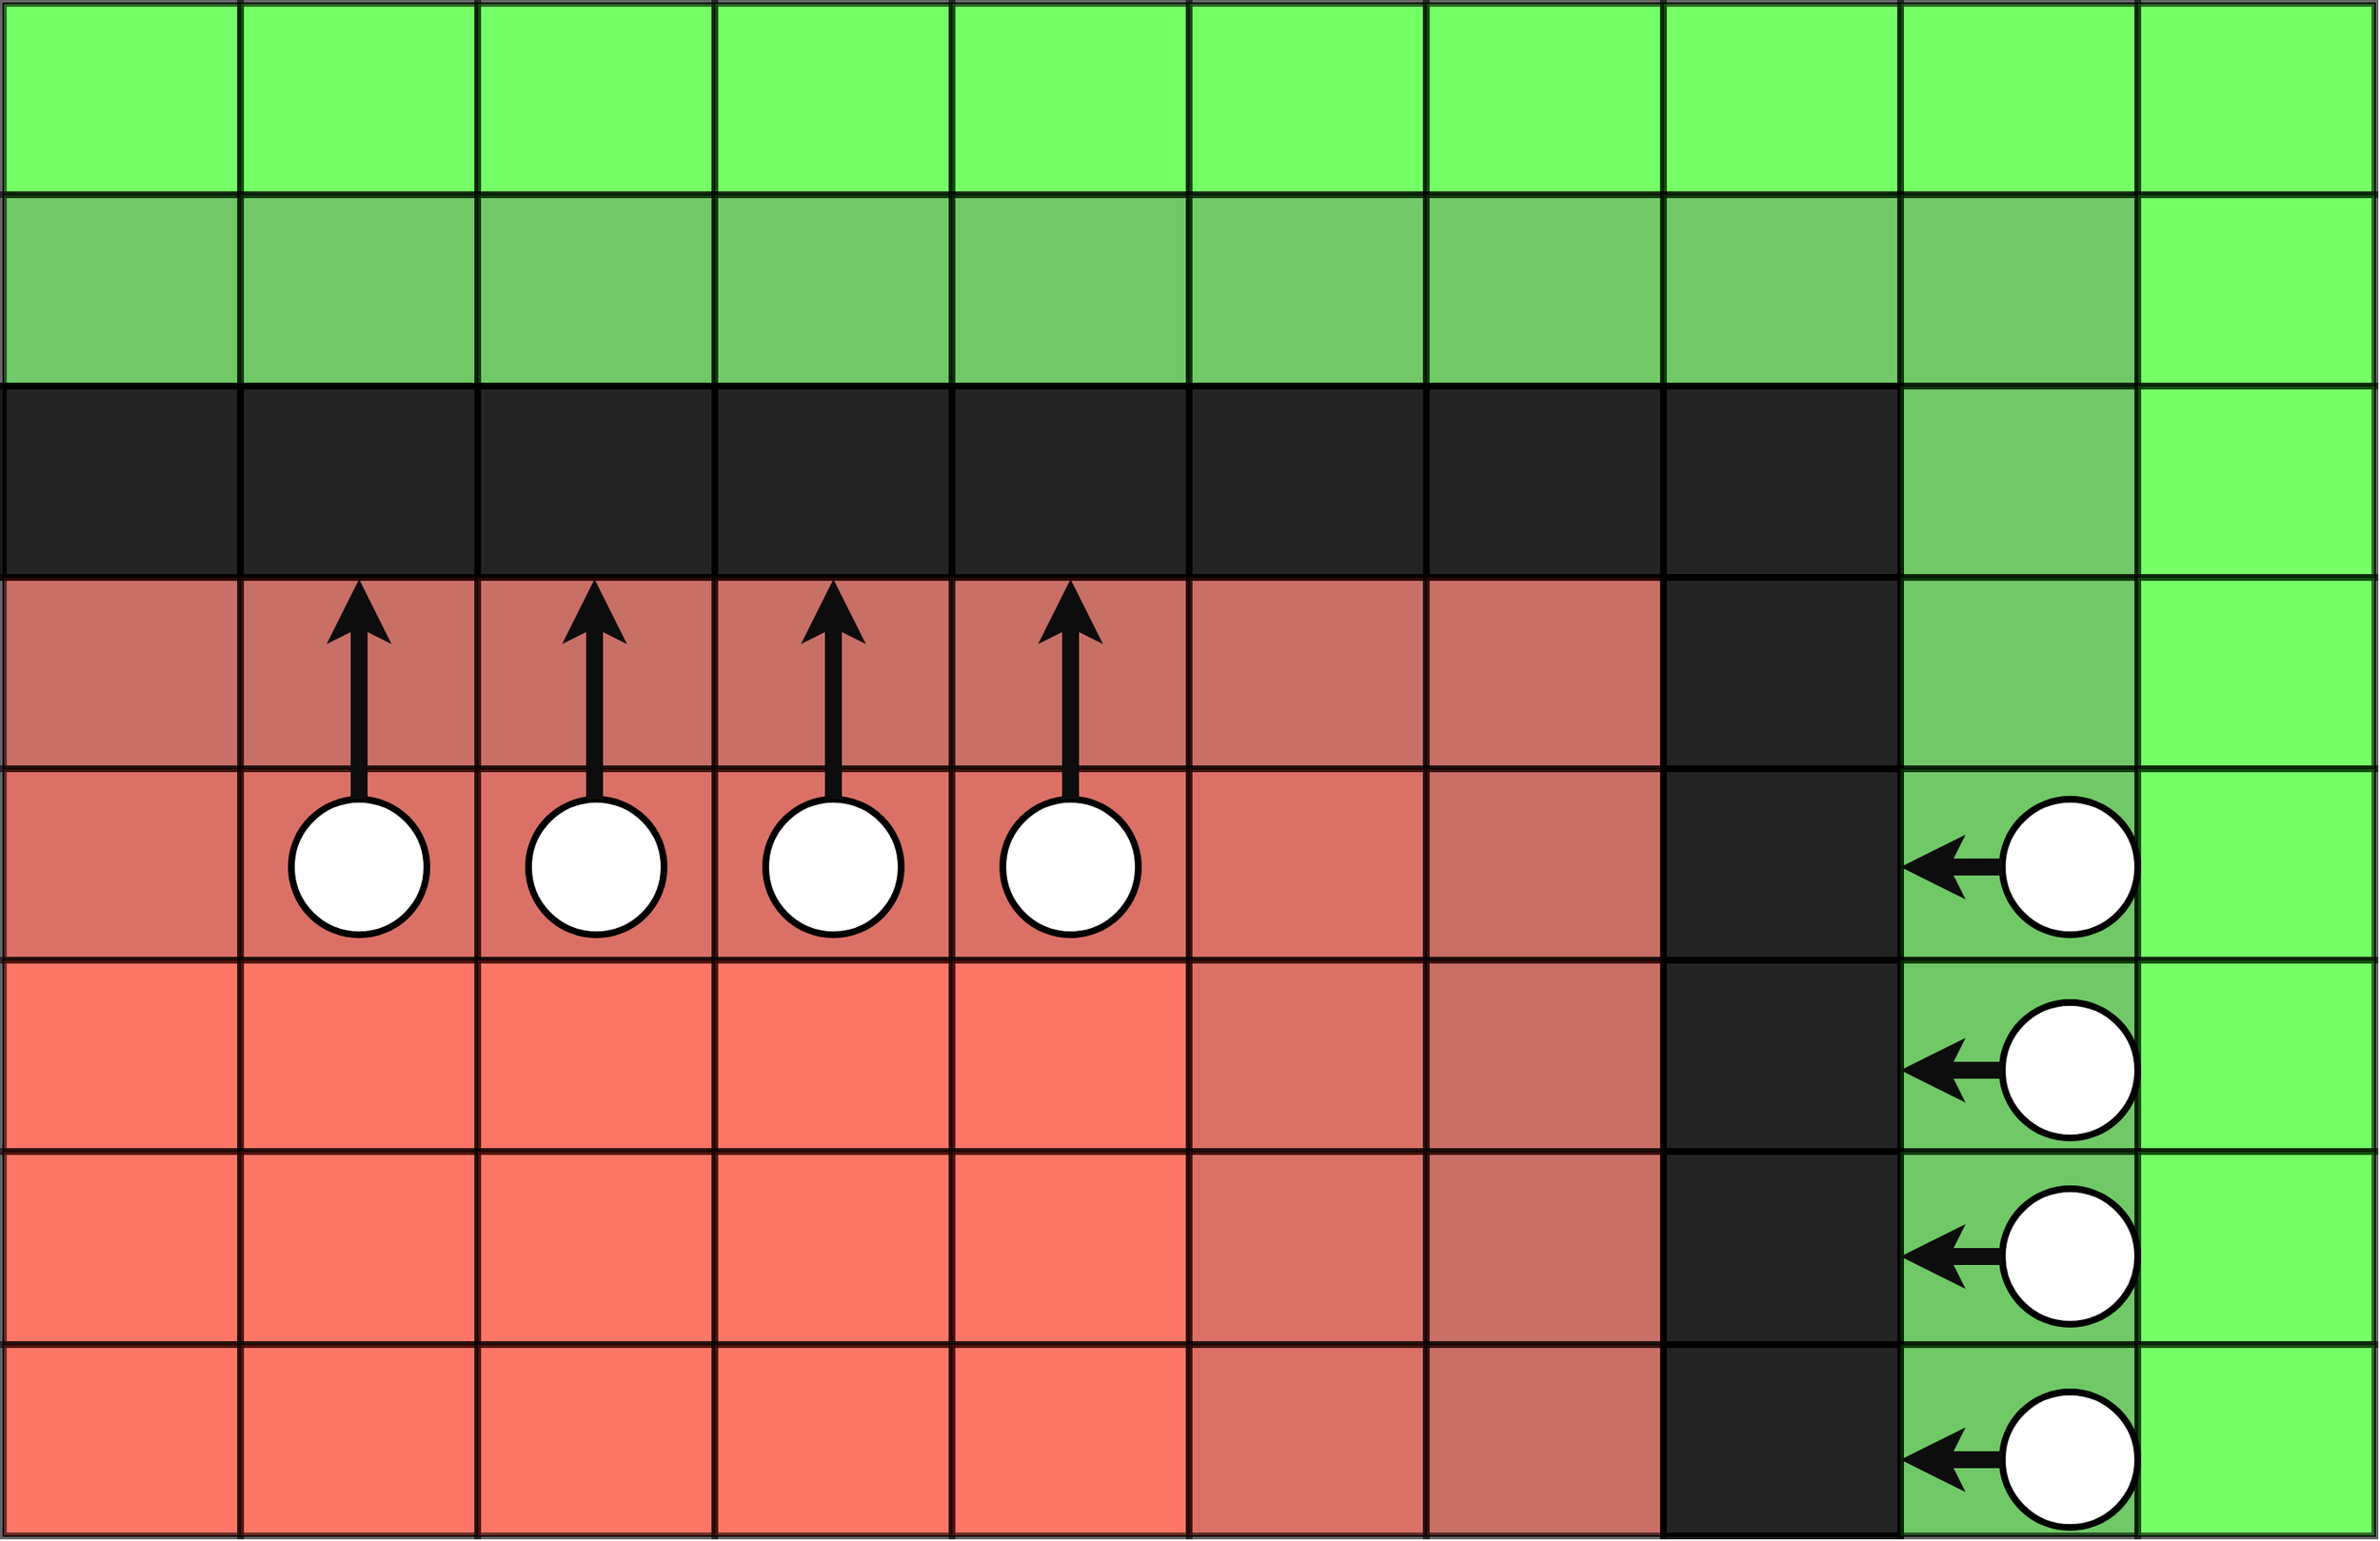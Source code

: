 <mxfile version="14.4.3" type="device"><diagram id="XIQuzPobHwHxNsGHWQhz" name="Page-1"><mxGraphModel dx="3388" dy="2040" grid="1" gridSize="10" guides="1" tooltips="1" connect="1" arrows="1" fold="1" page="1" pageScale="1" pageWidth="850" pageHeight="1100" math="0" shadow="0"><root><mxCell id="0"/><mxCell id="1" parent="0"/><mxCell id="8Eh080bOlcQhCWDe7b6V-1" value="" style="shape=table;html=1;whiteSpace=wrap;startSize=0;container=1;collapsible=0;childLayout=tableLayout;" parent="1" vertex="1"><mxGeometry x="60" y="30" width="1400" height="905" as="geometry"/></mxCell><mxCell id="8Eh080bOlcQhCWDe7b6V-2" value="" style="shape=partialRectangle;html=1;whiteSpace=wrap;collapsible=0;dropTarget=0;pointerEvents=0;fillColor=none;top=0;left=0;bottom=0;right=0;points=[[0,0.5],[1,0.5]];portConstraint=eastwest;fontSize=50;" parent="8Eh080bOlcQhCWDe7b6V-1" vertex="1"><mxGeometry width="1400" height="113" as="geometry"/></mxCell><mxCell id="8Eh080bOlcQhCWDe7b6V-14" value="" style="shape=partialRectangle;html=1;whiteSpace=wrap;connectable=0;top=1;left=1;bottom=1;right=1;overflow=hidden;fillColor=#1AFF00;strokeWidth=4;fontSize=54;opacity=60;" parent="8Eh080bOlcQhCWDe7b6V-2" vertex="1"><mxGeometry width="140" height="113" as="geometry"/></mxCell><mxCell id="8Eh080bOlcQhCWDe7b6V-17" value="" style="shape=partialRectangle;html=1;whiteSpace=wrap;connectable=0;top=1;left=1;bottom=1;right=1;overflow=hidden;fillColor=#1AFF00;strokeWidth=4;fontSize=54;opacity=60;" parent="8Eh080bOlcQhCWDe7b6V-2" vertex="1"><mxGeometry x="140" width="140" height="113" as="geometry"/></mxCell><mxCell id="8Eh080bOlcQhCWDe7b6V-3" value="" style="shape=partialRectangle;html=1;whiteSpace=wrap;connectable=0;top=1;left=1;bottom=1;right=1;overflow=hidden;fillColor=#1AFF00;strokeWidth=4;fontSize=54;opacity=60;" parent="8Eh080bOlcQhCWDe7b6V-2" vertex="1"><mxGeometry x="280" width="140" height="113" as="geometry"/></mxCell><mxCell id="8Eh080bOlcQhCWDe7b6V-32" style="shape=partialRectangle;html=1;whiteSpace=wrap;connectable=0;top=1;left=1;bottom=1;right=1;overflow=hidden;fillColor=#1AFF00;strokeWidth=4;opacity=60;" parent="8Eh080bOlcQhCWDe7b6V-2" vertex="1"><mxGeometry x="420" width="140" height="113" as="geometry"/></mxCell><mxCell id="8Eh080bOlcQhCWDe7b6V-29" style="shape=partialRectangle;html=1;whiteSpace=wrap;connectable=0;top=1;left=1;bottom=1;right=1;overflow=hidden;fillColor=#1AFF00;strokeWidth=4;opacity=60;" parent="8Eh080bOlcQhCWDe7b6V-2" vertex="1"><mxGeometry x="560" width="140" height="113" as="geometry"/></mxCell><mxCell id="8Eh080bOlcQhCWDe7b6V-26" style="shape=partialRectangle;html=1;whiteSpace=wrap;connectable=0;top=1;left=1;bottom=1;right=1;overflow=hidden;fillColor=#1AFF00;strokeWidth=4;opacity=60;" parent="8Eh080bOlcQhCWDe7b6V-2" vertex="1"><mxGeometry x="700" width="140" height="113" as="geometry"/></mxCell><mxCell id="8Eh080bOlcQhCWDe7b6V-23" style="shape=partialRectangle;html=1;whiteSpace=wrap;connectable=0;top=1;left=1;bottom=1;right=1;overflow=hidden;fillColor=#1AFF00;strokeWidth=4;opacity=60;" parent="8Eh080bOlcQhCWDe7b6V-2" vertex="1"><mxGeometry x="840" width="140" height="113" as="geometry"/></mxCell><mxCell id="8Eh080bOlcQhCWDe7b6V-20" style="shape=partialRectangle;html=1;whiteSpace=wrap;connectable=0;top=1;left=1;bottom=1;right=1;overflow=hidden;fillColor=#1AFF00;strokeWidth=4;opacity=60;" parent="8Eh080bOlcQhCWDe7b6V-2" vertex="1"><mxGeometry x="980" width="140" height="113" as="geometry"/></mxCell><mxCell id="8Eh080bOlcQhCWDe7b6V-4" value="" style="shape=partialRectangle;html=1;whiteSpace=wrap;connectable=0;top=1;left=1;bottom=1;right=1;overflow=hidden;fillColor=#1AFF00;strokeWidth=4;opacity=60;" parent="8Eh080bOlcQhCWDe7b6V-2" vertex="1"><mxGeometry x="1120" width="140" height="113" as="geometry"/></mxCell><mxCell id="8Eh080bOlcQhCWDe7b6V-5" value="" style="shape=partialRectangle;html=1;whiteSpace=wrap;connectable=0;top=1;left=1;bottom=1;right=1;overflow=hidden;fillColor=#1AFF00;strokeWidth=4;opacity=60;" parent="8Eh080bOlcQhCWDe7b6V-2" vertex="1"><mxGeometry x="1260" width="140" height="113" as="geometry"/></mxCell><mxCell id="8Eh080bOlcQhCWDe7b6V-79" style="shape=partialRectangle;html=1;whiteSpace=wrap;collapsible=0;dropTarget=0;pointerEvents=0;fillColor=none;top=0;left=0;bottom=0;right=0;points=[[0,0.5],[1,0.5]];portConstraint=eastwest;fontSize=54;" parent="8Eh080bOlcQhCWDe7b6V-1" vertex="1"><mxGeometry y="113" width="1400" height="113" as="geometry"/></mxCell><mxCell id="8Eh080bOlcQhCWDe7b6V-80" style="shape=partialRectangle;html=1;whiteSpace=wrap;connectable=0;top=1;left=1;bottom=1;right=1;overflow=hidden;fillColor=#11A600;strokeWidth=4;opacity=60;" parent="8Eh080bOlcQhCWDe7b6V-79" vertex="1"><mxGeometry width="140" height="113" as="geometry"/></mxCell><mxCell id="8Eh080bOlcQhCWDe7b6V-81" style="shape=partialRectangle;html=1;whiteSpace=wrap;connectable=0;top=1;left=1;bottom=1;right=1;overflow=hidden;fillColor=#11A600;strokeWidth=4;opacity=60;" parent="8Eh080bOlcQhCWDe7b6V-79" vertex="1"><mxGeometry x="140" width="140" height="113" as="geometry"/></mxCell><mxCell id="8Eh080bOlcQhCWDe7b6V-82" style="shape=partialRectangle;html=1;whiteSpace=wrap;connectable=0;top=1;left=1;bottom=1;right=1;overflow=hidden;fillColor=#11A600;strokeWidth=4;opacity=60;" parent="8Eh080bOlcQhCWDe7b6V-79" vertex="1"><mxGeometry x="280" width="140" height="113" as="geometry"/></mxCell><mxCell id="8Eh080bOlcQhCWDe7b6V-83" style="shape=partialRectangle;html=1;whiteSpace=wrap;connectable=0;top=1;left=1;bottom=1;right=1;overflow=hidden;fillColor=#11A600;strokeWidth=4;opacity=60;" parent="8Eh080bOlcQhCWDe7b6V-79" vertex="1"><mxGeometry x="420" width="140" height="113" as="geometry"/></mxCell><mxCell id="8Eh080bOlcQhCWDe7b6V-84" style="shape=partialRectangle;html=1;whiteSpace=wrap;connectable=0;top=1;left=1;bottom=1;right=1;overflow=hidden;fillColor=#11A600;strokeWidth=4;opacity=60;" parent="8Eh080bOlcQhCWDe7b6V-79" vertex="1"><mxGeometry x="560" width="140" height="113" as="geometry"/></mxCell><mxCell id="8Eh080bOlcQhCWDe7b6V-85" style="shape=partialRectangle;html=1;whiteSpace=wrap;connectable=0;top=1;left=1;bottom=1;right=1;overflow=hidden;fillColor=#11A600;strokeWidth=4;opacity=60;" parent="8Eh080bOlcQhCWDe7b6V-79" vertex="1"><mxGeometry x="700" width="140" height="113" as="geometry"/></mxCell><mxCell id="8Eh080bOlcQhCWDe7b6V-86" style="shape=partialRectangle;html=1;whiteSpace=wrap;connectable=0;top=1;left=1;bottom=1;right=1;overflow=hidden;fillColor=#11A600;strokeWidth=4;opacity=60;" parent="8Eh080bOlcQhCWDe7b6V-79" vertex="1"><mxGeometry x="840" width="140" height="113" as="geometry"/></mxCell><mxCell id="8Eh080bOlcQhCWDe7b6V-87" style="shape=partialRectangle;html=1;whiteSpace=wrap;connectable=0;top=1;left=1;bottom=1;right=1;overflow=hidden;fillColor=#11A600;strokeWidth=4;opacity=60;" parent="8Eh080bOlcQhCWDe7b6V-79" vertex="1"><mxGeometry x="980" width="140" height="113" as="geometry"/></mxCell><mxCell id="8Eh080bOlcQhCWDe7b6V-88" style="shape=partialRectangle;html=1;whiteSpace=wrap;connectable=0;top=1;left=1;bottom=1;right=1;overflow=hidden;fillColor=#11A600;strokeWidth=4;opacity=60;" parent="8Eh080bOlcQhCWDe7b6V-79" vertex="1"><mxGeometry x="1120" width="140" height="113" as="geometry"/></mxCell><mxCell id="8Eh080bOlcQhCWDe7b6V-89" style="shape=partialRectangle;html=1;whiteSpace=wrap;connectable=0;top=1;left=1;bottom=1;right=1;overflow=hidden;fillColor=#1AFF00;strokeWidth=4;opacity=60;" parent="8Eh080bOlcQhCWDe7b6V-79" vertex="1"><mxGeometry x="1260" width="140" height="113" as="geometry"/></mxCell><mxCell id="8Eh080bOlcQhCWDe7b6V-68" style="shape=partialRectangle;html=1;whiteSpace=wrap;collapsible=0;dropTarget=0;pointerEvents=0;fillColor=none;top=0;left=0;bottom=0;right=0;points=[[0,0.5],[1,0.5]];portConstraint=eastwest;fontSize=54;" parent="8Eh080bOlcQhCWDe7b6V-1" vertex="1"><mxGeometry y="226" width="1400" height="113" as="geometry"/></mxCell><mxCell id="8Eh080bOlcQhCWDe7b6V-69" style="shape=partialRectangle;html=1;whiteSpace=wrap;connectable=0;top=1;left=1;bottom=1;right=1;overflow=hidden;fillColor=#0D0D0D;strokeWidth=4;opacity=90;" parent="8Eh080bOlcQhCWDe7b6V-68" vertex="1"><mxGeometry width="140" height="113" as="geometry"/></mxCell><mxCell id="8Eh080bOlcQhCWDe7b6V-70" style="shape=partialRectangle;html=1;whiteSpace=wrap;connectable=0;top=1;left=1;bottom=1;right=1;overflow=hidden;fillColor=#0D0D0D;strokeWidth=4;opacity=90;" parent="8Eh080bOlcQhCWDe7b6V-68" vertex="1"><mxGeometry x="140" width="140" height="113" as="geometry"/></mxCell><mxCell id="8Eh080bOlcQhCWDe7b6V-71" style="shape=partialRectangle;html=1;whiteSpace=wrap;connectable=0;top=1;left=1;bottom=1;right=1;overflow=hidden;fillColor=#0D0D0D;strokeWidth=4;opacity=90;" parent="8Eh080bOlcQhCWDe7b6V-68" vertex="1"><mxGeometry x="280" width="140" height="113" as="geometry"/></mxCell><mxCell id="8Eh080bOlcQhCWDe7b6V-72" style="shape=partialRectangle;html=1;whiteSpace=wrap;connectable=0;top=1;left=1;bottom=1;right=1;overflow=hidden;fillColor=#0D0D0D;strokeWidth=4;opacity=90;" parent="8Eh080bOlcQhCWDe7b6V-68" vertex="1"><mxGeometry x="420" width="140" height="113" as="geometry"/></mxCell><mxCell id="8Eh080bOlcQhCWDe7b6V-73" style="shape=partialRectangle;html=1;whiteSpace=wrap;connectable=0;top=1;left=1;bottom=1;right=1;overflow=hidden;fillColor=#0D0D0D;strokeWidth=4;opacity=90;" parent="8Eh080bOlcQhCWDe7b6V-68" vertex="1"><mxGeometry x="560" width="140" height="113" as="geometry"/></mxCell><mxCell id="8Eh080bOlcQhCWDe7b6V-74" style="shape=partialRectangle;html=1;whiteSpace=wrap;connectable=0;top=1;left=1;bottom=1;right=1;overflow=hidden;fillColor=#0D0D0D;strokeWidth=4;opacity=90;" parent="8Eh080bOlcQhCWDe7b6V-68" vertex="1"><mxGeometry x="700" width="140" height="113" as="geometry"/></mxCell><mxCell id="8Eh080bOlcQhCWDe7b6V-75" style="shape=partialRectangle;html=1;whiteSpace=wrap;connectable=0;top=1;left=1;bottom=1;right=1;overflow=hidden;fillColor=#0D0D0D;strokeWidth=4;opacity=90;" parent="8Eh080bOlcQhCWDe7b6V-68" vertex="1"><mxGeometry x="840" width="140" height="113" as="geometry"/></mxCell><mxCell id="8Eh080bOlcQhCWDe7b6V-76" style="shape=partialRectangle;html=1;whiteSpace=wrap;connectable=0;top=1;left=1;bottom=1;right=1;overflow=hidden;fillColor=#0D0D0D;strokeWidth=4;opacity=90;" parent="8Eh080bOlcQhCWDe7b6V-68" vertex="1"><mxGeometry x="980" width="140" height="113" as="geometry"/></mxCell><mxCell id="8Eh080bOlcQhCWDe7b6V-77" style="shape=partialRectangle;html=1;whiteSpace=wrap;connectable=0;top=1;left=1;bottom=1;right=1;overflow=hidden;fillColor=#11A600;strokeWidth=4;opacity=60;" parent="8Eh080bOlcQhCWDe7b6V-68" vertex="1"><mxGeometry x="1120" width="140" height="113" as="geometry"/></mxCell><mxCell id="8Eh080bOlcQhCWDe7b6V-78" style="shape=partialRectangle;html=1;whiteSpace=wrap;connectable=0;top=1;left=1;bottom=1;right=1;overflow=hidden;fillColor=#1AFF00;strokeWidth=4;opacity=60;" parent="8Eh080bOlcQhCWDe7b6V-68" vertex="1"><mxGeometry x="1260" width="140" height="113" as="geometry"/></mxCell><mxCell id="8Eh080bOlcQhCWDe7b6V-57" style="shape=partialRectangle;html=1;whiteSpace=wrap;collapsible=0;dropTarget=0;pointerEvents=0;fillColor=none;top=0;left=0;bottom=0;right=0;points=[[0,0.5],[1,0.5]];portConstraint=eastwest;fontSize=54;" parent="8Eh080bOlcQhCWDe7b6V-1" vertex="1"><mxGeometry y="339" width="1400" height="113" as="geometry"/></mxCell><mxCell id="8Eh080bOlcQhCWDe7b6V-58" style="shape=partialRectangle;html=1;whiteSpace=wrap;connectable=0;top=1;left=1;bottom=1;right=1;overflow=hidden;fillColor=#A31000;strokeWidth=4;opacity=60;" parent="8Eh080bOlcQhCWDe7b6V-57" vertex="1"><mxGeometry width="140" height="113" as="geometry"/></mxCell><mxCell id="8Eh080bOlcQhCWDe7b6V-59" style="shape=partialRectangle;html=1;whiteSpace=wrap;connectable=0;top=1;left=1;bottom=1;right=1;overflow=hidden;fillColor=#A31000;strokeWidth=4;opacity=60;" parent="8Eh080bOlcQhCWDe7b6V-57" vertex="1"><mxGeometry x="140" width="140" height="113" as="geometry"/></mxCell><mxCell id="8Eh080bOlcQhCWDe7b6V-60" style="shape=partialRectangle;html=1;whiteSpace=wrap;connectable=0;top=1;left=1;bottom=1;right=1;overflow=hidden;fillColor=#A31000;strokeWidth=4;opacity=60;" parent="8Eh080bOlcQhCWDe7b6V-57" vertex="1"><mxGeometry x="280" width="140" height="113" as="geometry"/></mxCell><mxCell id="8Eh080bOlcQhCWDe7b6V-61" style="shape=partialRectangle;html=1;whiteSpace=wrap;connectable=0;top=1;left=1;bottom=1;right=1;overflow=hidden;fillColor=#A31000;strokeWidth=4;opacity=60;" parent="8Eh080bOlcQhCWDe7b6V-57" vertex="1"><mxGeometry x="420" width="140" height="113" as="geometry"/></mxCell><mxCell id="8Eh080bOlcQhCWDe7b6V-62" style="shape=partialRectangle;html=1;whiteSpace=wrap;connectable=0;top=1;left=1;bottom=1;right=1;overflow=hidden;fillColor=#A31000;strokeWidth=4;opacity=60;" parent="8Eh080bOlcQhCWDe7b6V-57" vertex="1"><mxGeometry x="560" width="140" height="113" as="geometry"/></mxCell><mxCell id="8Eh080bOlcQhCWDe7b6V-63" style="shape=partialRectangle;html=1;whiteSpace=wrap;connectable=0;top=1;left=1;bottom=1;right=1;overflow=hidden;fillColor=#A31000;strokeWidth=4;opacity=60;" parent="8Eh080bOlcQhCWDe7b6V-57" vertex="1"><mxGeometry x="700" width="140" height="113" as="geometry"/></mxCell><mxCell id="8Eh080bOlcQhCWDe7b6V-64" style="shape=partialRectangle;html=1;whiteSpace=wrap;connectable=0;top=1;left=1;bottom=1;right=1;overflow=hidden;fillColor=#A31000;strokeWidth=4;opacity=60;" parent="8Eh080bOlcQhCWDe7b6V-57" vertex="1"><mxGeometry x="840" width="140" height="113" as="geometry"/></mxCell><mxCell id="8Eh080bOlcQhCWDe7b6V-65" style="shape=partialRectangle;html=1;whiteSpace=wrap;connectable=0;top=1;left=1;bottom=1;right=1;overflow=hidden;fillColor=#0D0D0D;strokeWidth=4;opacity=90;" parent="8Eh080bOlcQhCWDe7b6V-57" vertex="1"><mxGeometry x="980" width="140" height="113" as="geometry"/></mxCell><mxCell id="8Eh080bOlcQhCWDe7b6V-66" style="shape=partialRectangle;html=1;whiteSpace=wrap;connectable=0;top=1;left=1;bottom=1;right=1;overflow=hidden;fillColor=#11A600;strokeWidth=4;opacity=60;" parent="8Eh080bOlcQhCWDe7b6V-57" vertex="1"><mxGeometry x="1120" width="140" height="113" as="geometry"/></mxCell><mxCell id="8Eh080bOlcQhCWDe7b6V-67" style="shape=partialRectangle;html=1;whiteSpace=wrap;connectable=0;top=1;left=1;bottom=1;right=1;overflow=hidden;fillColor=#1AFF00;strokeWidth=4;opacity=60;" parent="8Eh080bOlcQhCWDe7b6V-57" vertex="1"><mxGeometry x="1260" width="140" height="113" as="geometry"/></mxCell><mxCell id="8Eh080bOlcQhCWDe7b6V-46" style="shape=partialRectangle;html=1;whiteSpace=wrap;collapsible=0;dropTarget=0;pointerEvents=0;fillColor=none;top=0;left=0;bottom=0;right=0;points=[[0,0.5],[1,0.5]];portConstraint=eastwest;fontSize=54;" parent="8Eh080bOlcQhCWDe7b6V-1" vertex="1"><mxGeometry y="452" width="1400" height="113" as="geometry"/></mxCell><mxCell id="8Eh080bOlcQhCWDe7b6V-47" style="shape=partialRectangle;html=1;whiteSpace=wrap;connectable=0;top=1;left=1;bottom=1;right=1;overflow=hidden;fillColor=#C41300;strokeWidth=4;opacity=60;" parent="8Eh080bOlcQhCWDe7b6V-46" vertex="1"><mxGeometry width="140" height="113" as="geometry"/></mxCell><mxCell id="8Eh080bOlcQhCWDe7b6V-48" style="shape=partialRectangle;html=1;whiteSpace=wrap;connectable=0;top=1;left=1;bottom=1;right=1;overflow=hidden;fillColor=#C41300;strokeWidth=4;opacity=60;" parent="8Eh080bOlcQhCWDe7b6V-46" vertex="1"><mxGeometry x="140" width="140" height="113" as="geometry"/></mxCell><mxCell id="8Eh080bOlcQhCWDe7b6V-49" style="shape=partialRectangle;html=1;whiteSpace=wrap;connectable=0;top=1;left=1;bottom=1;right=1;overflow=hidden;fillColor=#C41300;strokeWidth=4;opacity=60;" parent="8Eh080bOlcQhCWDe7b6V-46" vertex="1"><mxGeometry x="280" width="140" height="113" as="geometry"/></mxCell><mxCell id="8Eh080bOlcQhCWDe7b6V-50" style="shape=partialRectangle;html=1;whiteSpace=wrap;connectable=0;top=1;left=1;bottom=1;right=1;overflow=hidden;fillColor=#C41300;strokeWidth=4;opacity=60;" parent="8Eh080bOlcQhCWDe7b6V-46" vertex="1"><mxGeometry x="420" width="140" height="113" as="geometry"/></mxCell><mxCell id="8Eh080bOlcQhCWDe7b6V-51" style="shape=partialRectangle;html=1;whiteSpace=wrap;connectable=0;top=1;left=1;bottom=1;right=1;overflow=hidden;fillColor=#C41300;strokeWidth=4;opacity=60;" parent="8Eh080bOlcQhCWDe7b6V-46" vertex="1"><mxGeometry x="560" width="140" height="113" as="geometry"/></mxCell><mxCell id="8Eh080bOlcQhCWDe7b6V-52" style="shape=partialRectangle;html=1;whiteSpace=wrap;connectable=0;top=1;left=1;bottom=1;right=1;overflow=hidden;fillColor=#C41300;strokeWidth=4;opacity=60;" parent="8Eh080bOlcQhCWDe7b6V-46" vertex="1"><mxGeometry x="700" width="140" height="113" as="geometry"/></mxCell><mxCell id="8Eh080bOlcQhCWDe7b6V-53" style="shape=partialRectangle;html=1;whiteSpace=wrap;connectable=0;top=1;left=1;bottom=1;right=1;overflow=hidden;fillColor=#A31000;strokeWidth=4;opacity=60;" parent="8Eh080bOlcQhCWDe7b6V-46" vertex="1"><mxGeometry x="840" width="140" height="113" as="geometry"/></mxCell><mxCell id="8Eh080bOlcQhCWDe7b6V-54" style="shape=partialRectangle;html=1;whiteSpace=wrap;connectable=0;top=1;left=1;bottom=1;right=1;overflow=hidden;fillColor=#0D0D0D;strokeWidth=4;opacity=90;" parent="8Eh080bOlcQhCWDe7b6V-46" vertex="1"><mxGeometry x="980" width="140" height="113" as="geometry"/></mxCell><mxCell id="8Eh080bOlcQhCWDe7b6V-55" style="shape=partialRectangle;html=1;whiteSpace=wrap;connectable=0;top=1;left=1;bottom=1;right=1;overflow=hidden;fillColor=#11A600;strokeWidth=4;opacity=60;" parent="8Eh080bOlcQhCWDe7b6V-46" vertex="1"><mxGeometry x="1120" width="140" height="113" as="geometry"/></mxCell><mxCell id="8Eh080bOlcQhCWDe7b6V-56" style="shape=partialRectangle;html=1;whiteSpace=wrap;connectable=0;top=1;left=1;bottom=1;right=1;overflow=hidden;fillColor=#1AFF00;strokeWidth=4;opacity=60;" parent="8Eh080bOlcQhCWDe7b6V-46" vertex="1"><mxGeometry x="1260" width="140" height="113" as="geometry"/></mxCell><mxCell id="8Eh080bOlcQhCWDe7b6V-35" style="shape=partialRectangle;html=1;whiteSpace=wrap;collapsible=0;dropTarget=0;pointerEvents=0;fillColor=none;top=0;left=0;bottom=0;right=0;points=[[0,0.5],[1,0.5]];portConstraint=eastwest;fontSize=54;" parent="8Eh080bOlcQhCWDe7b6V-1" vertex="1"><mxGeometry y="565" width="1400" height="113" as="geometry"/></mxCell><mxCell id="8Eh080bOlcQhCWDe7b6V-36" style="shape=partialRectangle;html=1;whiteSpace=wrap;connectable=0;top=1;left=1;bottom=1;right=1;overflow=hidden;fillColor=#FF1900;strokeWidth=4;opacity=60;" parent="8Eh080bOlcQhCWDe7b6V-35" vertex="1"><mxGeometry width="140" height="113" as="geometry"/></mxCell><mxCell id="8Eh080bOlcQhCWDe7b6V-37" style="shape=partialRectangle;html=1;whiteSpace=wrap;connectable=0;top=1;left=1;bottom=1;right=1;overflow=hidden;fillColor=#FF1900;strokeWidth=4;opacity=60;" parent="8Eh080bOlcQhCWDe7b6V-35" vertex="1"><mxGeometry x="140" width="140" height="113" as="geometry"/></mxCell><mxCell id="8Eh080bOlcQhCWDe7b6V-38" style="shape=partialRectangle;html=1;whiteSpace=wrap;connectable=0;top=1;left=1;bottom=1;right=1;overflow=hidden;fillColor=#FF1900;strokeWidth=4;opacity=60;" parent="8Eh080bOlcQhCWDe7b6V-35" vertex="1"><mxGeometry x="280" width="140" height="113" as="geometry"/></mxCell><mxCell id="8Eh080bOlcQhCWDe7b6V-39" style="shape=partialRectangle;html=1;whiteSpace=wrap;connectable=0;top=1;left=1;bottom=1;right=1;overflow=hidden;fillColor=#FF1900;strokeWidth=4;opacity=60;" parent="8Eh080bOlcQhCWDe7b6V-35" vertex="1"><mxGeometry x="420" width="140" height="113" as="geometry"/></mxCell><mxCell id="8Eh080bOlcQhCWDe7b6V-40" style="shape=partialRectangle;html=1;whiteSpace=wrap;connectable=0;top=1;left=1;bottom=1;right=1;overflow=hidden;fillColor=#FF1900;strokeWidth=4;opacity=60;" parent="8Eh080bOlcQhCWDe7b6V-35" vertex="1"><mxGeometry x="560" width="140" height="113" as="geometry"/></mxCell><mxCell id="8Eh080bOlcQhCWDe7b6V-41" style="shape=partialRectangle;html=1;whiteSpace=wrap;connectable=0;top=1;left=1;bottom=1;right=1;overflow=hidden;fillColor=#C41300;strokeWidth=4;opacity=60;" parent="8Eh080bOlcQhCWDe7b6V-35" vertex="1"><mxGeometry x="700" width="140" height="113" as="geometry"/></mxCell><mxCell id="8Eh080bOlcQhCWDe7b6V-42" style="shape=partialRectangle;html=1;whiteSpace=wrap;connectable=0;top=1;left=1;bottom=1;right=1;overflow=hidden;fillColor=#A31000;strokeWidth=4;opacity=60;" parent="8Eh080bOlcQhCWDe7b6V-35" vertex="1"><mxGeometry x="840" width="140" height="113" as="geometry"/></mxCell><mxCell id="8Eh080bOlcQhCWDe7b6V-43" style="shape=partialRectangle;html=1;whiteSpace=wrap;connectable=0;top=1;left=1;bottom=1;right=1;overflow=hidden;fillColor=#0D0D0D;strokeWidth=4;opacity=90;" parent="8Eh080bOlcQhCWDe7b6V-35" vertex="1"><mxGeometry x="980" width="140" height="113" as="geometry"/></mxCell><mxCell id="8Eh080bOlcQhCWDe7b6V-44" style="shape=partialRectangle;html=1;whiteSpace=wrap;connectable=0;top=1;left=1;bottom=1;right=1;overflow=hidden;fillColor=#11A600;strokeWidth=4;opacity=60;" parent="8Eh080bOlcQhCWDe7b6V-35" vertex="1"><mxGeometry x="1120" width="140" height="113" as="geometry"/></mxCell><mxCell id="8Eh080bOlcQhCWDe7b6V-45" style="shape=partialRectangle;html=1;whiteSpace=wrap;connectable=0;top=1;left=1;bottom=1;right=1;overflow=hidden;fillColor=#1AFF00;strokeWidth=4;opacity=60;" parent="8Eh080bOlcQhCWDe7b6V-35" vertex="1"><mxGeometry x="1260" width="140" height="113" as="geometry"/></mxCell><mxCell id="8Eh080bOlcQhCWDe7b6V-6" value="" style="shape=partialRectangle;html=1;whiteSpace=wrap;collapsible=0;dropTarget=0;pointerEvents=0;fillColor=none;top=0;left=0;bottom=0;right=0;points=[[0,0.5],[1,0.5]];portConstraint=eastwest;fontSize=54;" parent="8Eh080bOlcQhCWDe7b6V-1" vertex="1"><mxGeometry y="678" width="1400" height="114" as="geometry"/></mxCell><mxCell id="8Eh080bOlcQhCWDe7b6V-15" style="shape=partialRectangle;html=1;whiteSpace=wrap;connectable=0;top=1;left=1;bottom=1;right=1;overflow=hidden;fillColor=#FF1900;strokeWidth=4;opacity=60;" parent="8Eh080bOlcQhCWDe7b6V-6" vertex="1"><mxGeometry width="140" height="114" as="geometry"/></mxCell><mxCell id="8Eh080bOlcQhCWDe7b6V-18" style="shape=partialRectangle;html=1;whiteSpace=wrap;connectable=0;top=1;left=1;bottom=1;right=1;overflow=hidden;fillColor=#FF1900;strokeWidth=4;opacity=60;" parent="8Eh080bOlcQhCWDe7b6V-6" vertex="1"><mxGeometry x="140" width="140" height="114" as="geometry"/></mxCell><mxCell id="8Eh080bOlcQhCWDe7b6V-7" value="" style="shape=partialRectangle;html=1;whiteSpace=wrap;connectable=0;top=1;left=1;bottom=1;right=1;overflow=hidden;fillColor=#FF1900;strokeWidth=4;opacity=60;" parent="8Eh080bOlcQhCWDe7b6V-6" vertex="1"><mxGeometry x="280" width="140" height="114" as="geometry"/></mxCell><mxCell id="8Eh080bOlcQhCWDe7b6V-33" style="shape=partialRectangle;html=1;whiteSpace=wrap;connectable=0;top=1;left=1;bottom=1;right=1;overflow=hidden;fillColor=#FF1900;strokeWidth=4;opacity=60;" parent="8Eh080bOlcQhCWDe7b6V-6" vertex="1"><mxGeometry x="420" width="140" height="114" as="geometry"/></mxCell><mxCell id="8Eh080bOlcQhCWDe7b6V-30" style="shape=partialRectangle;html=1;whiteSpace=wrap;connectable=0;top=1;left=1;bottom=1;right=1;overflow=hidden;fillColor=#FF1900;strokeWidth=4;opacity=60;" parent="8Eh080bOlcQhCWDe7b6V-6" vertex="1"><mxGeometry x="560" width="140" height="114" as="geometry"/></mxCell><mxCell id="8Eh080bOlcQhCWDe7b6V-27" style="shape=partialRectangle;html=1;whiteSpace=wrap;connectable=0;top=1;left=1;bottom=1;right=1;overflow=hidden;fillColor=#C41300;strokeWidth=4;opacity=60;" parent="8Eh080bOlcQhCWDe7b6V-6" vertex="1"><mxGeometry x="700" width="140" height="114" as="geometry"/></mxCell><mxCell id="8Eh080bOlcQhCWDe7b6V-24" style="shape=partialRectangle;html=1;whiteSpace=wrap;connectable=0;top=1;left=1;bottom=1;right=1;overflow=hidden;fillColor=#A31000;strokeWidth=4;opacity=60;" parent="8Eh080bOlcQhCWDe7b6V-6" vertex="1"><mxGeometry x="840" width="140" height="114" as="geometry"/></mxCell><mxCell id="8Eh080bOlcQhCWDe7b6V-21" style="shape=partialRectangle;html=1;whiteSpace=wrap;connectable=0;top=1;left=1;bottom=1;right=1;overflow=hidden;fillColor=#0D0D0D;strokeWidth=4;opacity=90;" parent="8Eh080bOlcQhCWDe7b6V-6" vertex="1"><mxGeometry x="980" width="140" height="114" as="geometry"/></mxCell><mxCell id="8Eh080bOlcQhCWDe7b6V-8" value="" style="shape=partialRectangle;html=1;whiteSpace=wrap;connectable=0;top=1;left=1;bottom=1;right=1;overflow=hidden;fillColor=#11A600;strokeWidth=4;opacity=60;" parent="8Eh080bOlcQhCWDe7b6V-6" vertex="1"><mxGeometry x="1120" width="140" height="114" as="geometry"/></mxCell><mxCell id="8Eh080bOlcQhCWDe7b6V-9" value="" style="shape=partialRectangle;html=1;whiteSpace=wrap;connectable=0;top=1;left=1;bottom=1;right=1;overflow=hidden;fillColor=#1AFF00;strokeWidth=4;opacity=60;" parent="8Eh080bOlcQhCWDe7b6V-6" vertex="1"><mxGeometry x="1260" width="140" height="114" as="geometry"/></mxCell><mxCell id="8Eh080bOlcQhCWDe7b6V-10" value="" style="shape=partialRectangle;html=1;whiteSpace=wrap;collapsible=0;dropTarget=0;pointerEvents=0;fillColor=none;top=0;left=0;bottom=0;right=0;points=[[0,0.5],[1,0.5]];portConstraint=eastwest;fontSize=54;" parent="8Eh080bOlcQhCWDe7b6V-1" vertex="1"><mxGeometry y="792" width="1400" height="113" as="geometry"/></mxCell><mxCell id="8Eh080bOlcQhCWDe7b6V-16" style="shape=partialRectangle;html=1;whiteSpace=wrap;connectable=0;top=1;left=1;bottom=1;right=1;overflow=hidden;fillColor=#FF1900;strokeWidth=4;opacity=60;" parent="8Eh080bOlcQhCWDe7b6V-10" vertex="1"><mxGeometry width="140" height="113" as="geometry"/></mxCell><mxCell id="8Eh080bOlcQhCWDe7b6V-19" style="shape=partialRectangle;html=1;whiteSpace=wrap;connectable=0;top=1;left=1;bottom=1;right=1;overflow=hidden;fillColor=#FF1900;strokeWidth=4;opacity=60;" parent="8Eh080bOlcQhCWDe7b6V-10" vertex="1"><mxGeometry x="140" width="140" height="113" as="geometry"/></mxCell><mxCell id="8Eh080bOlcQhCWDe7b6V-11" value="" style="shape=partialRectangle;html=1;whiteSpace=wrap;connectable=0;top=1;left=1;bottom=1;right=1;overflow=hidden;fillColor=#FF1900;strokeWidth=4;opacity=60;" parent="8Eh080bOlcQhCWDe7b6V-10" vertex="1"><mxGeometry x="280" width="140" height="113" as="geometry"/></mxCell><mxCell id="8Eh080bOlcQhCWDe7b6V-34" style="shape=partialRectangle;html=1;whiteSpace=wrap;connectable=0;top=1;left=1;bottom=1;right=1;overflow=hidden;fillColor=#FF1900;strokeWidth=4;opacity=60;" parent="8Eh080bOlcQhCWDe7b6V-10" vertex="1"><mxGeometry x="420" width="140" height="113" as="geometry"/></mxCell><mxCell id="8Eh080bOlcQhCWDe7b6V-31" style="shape=partialRectangle;html=1;whiteSpace=wrap;connectable=0;top=1;left=1;bottom=1;right=1;overflow=hidden;fillColor=#FF1900;strokeWidth=4;opacity=60;" parent="8Eh080bOlcQhCWDe7b6V-10" vertex="1"><mxGeometry x="560" width="140" height="113" as="geometry"/></mxCell><mxCell id="8Eh080bOlcQhCWDe7b6V-28" style="shape=partialRectangle;html=1;whiteSpace=wrap;connectable=0;top=1;left=1;bottom=1;right=1;overflow=hidden;fillColor=#C41300;strokeWidth=4;opacity=60;" parent="8Eh080bOlcQhCWDe7b6V-10" vertex="1"><mxGeometry x="700" width="140" height="113" as="geometry"/></mxCell><mxCell id="8Eh080bOlcQhCWDe7b6V-25" style="shape=partialRectangle;html=1;whiteSpace=wrap;connectable=0;top=1;left=1;bottom=1;right=1;overflow=hidden;fillColor=#A31000;strokeWidth=4;opacity=60;" parent="8Eh080bOlcQhCWDe7b6V-10" vertex="1"><mxGeometry x="840" width="140" height="113" as="geometry"/></mxCell><mxCell id="8Eh080bOlcQhCWDe7b6V-22" style="shape=partialRectangle;html=1;whiteSpace=wrap;connectable=0;top=1;left=1;bottom=1;right=1;overflow=hidden;fillColor=#0D0D0D;strokeWidth=4;opacity=90;" parent="8Eh080bOlcQhCWDe7b6V-10" vertex="1"><mxGeometry x="980" width="140" height="113" as="geometry"/></mxCell><mxCell id="8Eh080bOlcQhCWDe7b6V-12" value="" style="shape=partialRectangle;html=1;whiteSpace=wrap;connectable=0;top=1;left=1;bottom=1;right=1;overflow=hidden;fillColor=#11A600;strokeWidth=4;opacity=60;" parent="8Eh080bOlcQhCWDe7b6V-10" vertex="1"><mxGeometry x="1120" width="140" height="113" as="geometry"/></mxCell><mxCell id="8Eh080bOlcQhCWDe7b6V-13" value="" style="shape=partialRectangle;html=1;whiteSpace=wrap;connectable=0;top=1;left=1;bottom=1;right=1;overflow=hidden;fillColor=#1AFF00;strokeWidth=4;opacity=60;" parent="8Eh080bOlcQhCWDe7b6V-10" vertex="1"><mxGeometry x="1260" width="140" height="113" as="geometry"/></mxCell><mxCell id="8Eh080bOlcQhCWDe7b6V-178" value="" style="ellipse;whiteSpace=wrap;html=1;aspect=fixed;strokeColor=#000000;strokeWidth=4;gradientColor=none;fontSize=54;fillColor=#FFFFFF;" parent="1" vertex="1"><mxGeometry x="230" y="500" width="80" height="80" as="geometry"/></mxCell><mxCell id="8Eh080bOlcQhCWDe7b6V-179" value="" style="ellipse;whiteSpace=wrap;html=1;aspect=fixed;strokeColor=#000000;strokeWidth=4;gradientColor=none;fontSize=54;fillColor=#FFFFFF;" parent="1" vertex="1"><mxGeometry x="370" y="500" width="80" height="80" as="geometry"/></mxCell><mxCell id="8Eh080bOlcQhCWDe7b6V-180" value="" style="ellipse;whiteSpace=wrap;html=1;aspect=fixed;strokeColor=#000000;strokeWidth=4;gradientColor=none;fontSize=54;fillColor=#FFFFFF;" parent="1" vertex="1"><mxGeometry x="510" y="500" width="80" height="80" as="geometry"/></mxCell><mxCell id="8Eh080bOlcQhCWDe7b6V-181" value="" style="ellipse;whiteSpace=wrap;html=1;aspect=fixed;strokeColor=#000000;strokeWidth=4;gradientColor=none;fontSize=54;fillColor=#FFFFFF;" parent="1" vertex="1"><mxGeometry x="1240" y="500" width="80" height="80" as="geometry"/></mxCell><mxCell id="8Eh080bOlcQhCWDe7b6V-182" value="" style="ellipse;whiteSpace=wrap;html=1;aspect=fixed;strokeColor=#000000;strokeWidth=4;gradientColor=none;fontSize=54;fillColor=#FFFFFF;" parent="1" vertex="1"><mxGeometry x="1240" y="620" width="80" height="80" as="geometry"/></mxCell><mxCell id="8Eh080bOlcQhCWDe7b6V-183" value="" style="ellipse;whiteSpace=wrap;html=1;aspect=fixed;strokeColor=#000000;strokeWidth=4;gradientColor=none;fontSize=54;fillColor=#FFFFFF;" parent="1" vertex="1"><mxGeometry x="1240" y="730" width="80" height="80" as="geometry"/></mxCell><mxCell id="8Eh080bOlcQhCWDe7b6V-185" value="" style="endArrow=classic;html=1;fontSize=54;exitX=0.5;exitY=0;exitDx=0;exitDy=0;strokeWidth=10;strokeColor=#0D0D0D;" parent="1" source="8Eh080bOlcQhCWDe7b6V-178" edge="1"><mxGeometry width="50" height="50" relative="1" as="geometry"><mxPoint x="540" y="740" as="sourcePoint"/><mxPoint x="270" y="370" as="targetPoint"/></mxGeometry></mxCell><mxCell id="8Eh080bOlcQhCWDe7b6V-186" value="" style="endArrow=classic;html=1;fontSize=54;exitX=0.5;exitY=0;exitDx=0;exitDy=0;strokeWidth=10;strokeColor=#0D0D0D;" parent="1" edge="1"><mxGeometry width="50" height="50" relative="1" as="geometry"><mxPoint x="409" y="500" as="sourcePoint"/><mxPoint x="409" y="370" as="targetPoint"/></mxGeometry></mxCell><mxCell id="8Eh080bOlcQhCWDe7b6V-187" value="" style="endArrow=classic;html=1;fontSize=54;exitX=0.5;exitY=0;exitDx=0;exitDy=0;strokeWidth=10;fontStyle=1;strokeColor=#0D0D0D;" parent="1" edge="1"><mxGeometry width="50" height="50" relative="1" as="geometry"><mxPoint x="550" y="500" as="sourcePoint"/><mxPoint x="550" y="370" as="targetPoint"/></mxGeometry></mxCell><mxCell id="8Eh080bOlcQhCWDe7b6V-188" value="" style="endArrow=classic;html=1;fontSize=54;exitX=0;exitY=0.5;exitDx=0;exitDy=0;strokeWidth=10;strokeColor=#0D0D0D;" parent="1" source="8Eh080bOlcQhCWDe7b6V-181" edge="1"><mxGeometry width="50" height="50" relative="1" as="geometry"><mxPoint x="300" y="530" as="sourcePoint"/><mxPoint x="1180" y="540" as="targetPoint"/></mxGeometry></mxCell><mxCell id="8Eh080bOlcQhCWDe7b6V-190" value="" style="endArrow=classic;html=1;fontSize=54;exitX=0;exitY=0.5;exitDx=0;exitDy=0;strokeWidth=10;strokeColor=#0D0D0D;" parent="1" edge="1"><mxGeometry width="50" height="50" relative="1" as="geometry"><mxPoint x="1240" y="660" as="sourcePoint"/><mxPoint x="1180" y="660" as="targetPoint"/></mxGeometry></mxCell><mxCell id="8Eh080bOlcQhCWDe7b6V-191" value="" style="endArrow=classic;html=1;fontSize=54;exitX=0;exitY=0.5;exitDx=0;exitDy=0;strokeWidth=10;strokeColor=#0D0D0D;" parent="1" edge="1"><mxGeometry width="50" height="50" relative="1" as="geometry"><mxPoint x="1240" y="770" as="sourcePoint"/><mxPoint x="1180" y="770" as="targetPoint"/></mxGeometry></mxCell><mxCell id="8Eh080bOlcQhCWDe7b6V-192" value="" style="ellipse;whiteSpace=wrap;html=1;aspect=fixed;strokeColor=#000000;strokeWidth=4;gradientColor=none;fontSize=54;fillColor=#FFFFFF;" parent="1" vertex="1"><mxGeometry x="650" y="500" width="80" height="80" as="geometry"/></mxCell><mxCell id="8Eh080bOlcQhCWDe7b6V-193" value="" style="endArrow=classic;html=1;fontSize=54;exitX=0.5;exitY=0;exitDx=0;exitDy=0;strokeWidth=10;fontStyle=1;strokeColor=#0D0D0D;" parent="1" edge="1"><mxGeometry width="50" height="50" relative="1" as="geometry"><mxPoint x="690" y="500" as="sourcePoint"/><mxPoint x="690" y="370" as="targetPoint"/></mxGeometry></mxCell><mxCell id="8Eh080bOlcQhCWDe7b6V-194" value="" style="ellipse;whiteSpace=wrap;html=1;aspect=fixed;strokeColor=#000000;strokeWidth=4;gradientColor=none;fontSize=54;fillColor=#FFFFFF;" parent="1" vertex="1"><mxGeometry x="1240" y="850" width="80" height="80" as="geometry"/></mxCell><mxCell id="8Eh080bOlcQhCWDe7b6V-195" value="" style="endArrow=classic;html=1;fontSize=54;exitX=0;exitY=0.5;exitDx=0;exitDy=0;strokeWidth=10;strokeColor=#0D0D0D;" parent="1" source="8Eh080bOlcQhCWDe7b6V-194" edge="1"><mxGeometry width="50" height="50" relative="1" as="geometry"><mxPoint x="300" y="880" as="sourcePoint"/><mxPoint x="1180" y="890" as="targetPoint"/></mxGeometry></mxCell></root></mxGraphModel></diagram></mxfile>
